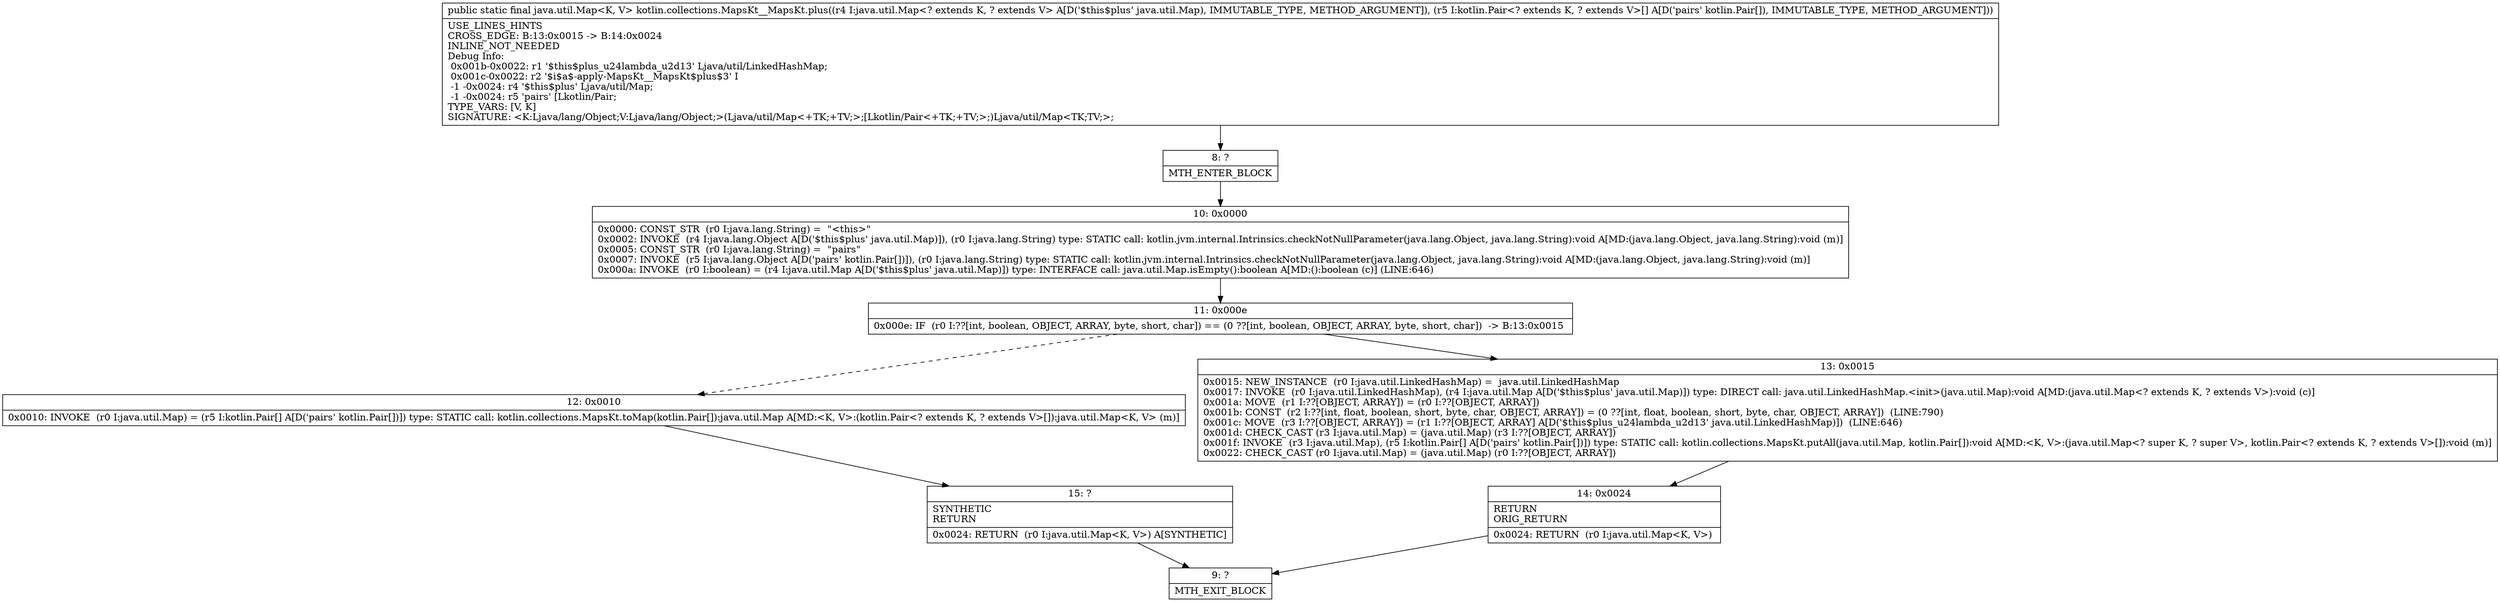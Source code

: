 digraph "CFG forkotlin.collections.MapsKt__MapsKt.plus(Ljava\/util\/Map;[Lkotlin\/Pair;)Ljava\/util\/Map;" {
Node_8 [shape=record,label="{8\:\ ?|MTH_ENTER_BLOCK\l}"];
Node_10 [shape=record,label="{10\:\ 0x0000|0x0000: CONST_STR  (r0 I:java.lang.String) =  \"\<this\>\" \l0x0002: INVOKE  (r4 I:java.lang.Object A[D('$this$plus' java.util.Map)]), (r0 I:java.lang.String) type: STATIC call: kotlin.jvm.internal.Intrinsics.checkNotNullParameter(java.lang.Object, java.lang.String):void A[MD:(java.lang.Object, java.lang.String):void (m)]\l0x0005: CONST_STR  (r0 I:java.lang.String) =  \"pairs\" \l0x0007: INVOKE  (r5 I:java.lang.Object A[D('pairs' kotlin.Pair[])]), (r0 I:java.lang.String) type: STATIC call: kotlin.jvm.internal.Intrinsics.checkNotNullParameter(java.lang.Object, java.lang.String):void A[MD:(java.lang.Object, java.lang.String):void (m)]\l0x000a: INVOKE  (r0 I:boolean) = (r4 I:java.util.Map A[D('$this$plus' java.util.Map)]) type: INTERFACE call: java.util.Map.isEmpty():boolean A[MD:():boolean (c)] (LINE:646)\l}"];
Node_11 [shape=record,label="{11\:\ 0x000e|0x000e: IF  (r0 I:??[int, boolean, OBJECT, ARRAY, byte, short, char]) == (0 ??[int, boolean, OBJECT, ARRAY, byte, short, char])  \-\> B:13:0x0015 \l}"];
Node_12 [shape=record,label="{12\:\ 0x0010|0x0010: INVOKE  (r0 I:java.util.Map) = (r5 I:kotlin.Pair[] A[D('pairs' kotlin.Pair[])]) type: STATIC call: kotlin.collections.MapsKt.toMap(kotlin.Pair[]):java.util.Map A[MD:\<K, V\>:(kotlin.Pair\<? extends K, ? extends V\>[]):java.util.Map\<K, V\> (m)]\l}"];
Node_15 [shape=record,label="{15\:\ ?|SYNTHETIC\lRETURN\l|0x0024: RETURN  (r0 I:java.util.Map\<K, V\>) A[SYNTHETIC]\l}"];
Node_9 [shape=record,label="{9\:\ ?|MTH_EXIT_BLOCK\l}"];
Node_13 [shape=record,label="{13\:\ 0x0015|0x0015: NEW_INSTANCE  (r0 I:java.util.LinkedHashMap) =  java.util.LinkedHashMap \l0x0017: INVOKE  (r0 I:java.util.LinkedHashMap), (r4 I:java.util.Map A[D('$this$plus' java.util.Map)]) type: DIRECT call: java.util.LinkedHashMap.\<init\>(java.util.Map):void A[MD:(java.util.Map\<? extends K, ? extends V\>):void (c)]\l0x001a: MOVE  (r1 I:??[OBJECT, ARRAY]) = (r0 I:??[OBJECT, ARRAY]) \l0x001b: CONST  (r2 I:??[int, float, boolean, short, byte, char, OBJECT, ARRAY]) = (0 ??[int, float, boolean, short, byte, char, OBJECT, ARRAY])  (LINE:790)\l0x001c: MOVE  (r3 I:??[OBJECT, ARRAY]) = (r1 I:??[OBJECT, ARRAY] A[D('$this$plus_u24lambda_u2d13' java.util.LinkedHashMap)])  (LINE:646)\l0x001d: CHECK_CAST (r3 I:java.util.Map) = (java.util.Map) (r3 I:??[OBJECT, ARRAY]) \l0x001f: INVOKE  (r3 I:java.util.Map), (r5 I:kotlin.Pair[] A[D('pairs' kotlin.Pair[])]) type: STATIC call: kotlin.collections.MapsKt.putAll(java.util.Map, kotlin.Pair[]):void A[MD:\<K, V\>:(java.util.Map\<? super K, ? super V\>, kotlin.Pair\<? extends K, ? extends V\>[]):void (m)]\l0x0022: CHECK_CAST (r0 I:java.util.Map) = (java.util.Map) (r0 I:??[OBJECT, ARRAY]) \l}"];
Node_14 [shape=record,label="{14\:\ 0x0024|RETURN\lORIG_RETURN\l|0x0024: RETURN  (r0 I:java.util.Map\<K, V\>) \l}"];
MethodNode[shape=record,label="{public static final java.util.Map\<K, V\> kotlin.collections.MapsKt__MapsKt.plus((r4 I:java.util.Map\<? extends K, ? extends V\> A[D('$this$plus' java.util.Map), IMMUTABLE_TYPE, METHOD_ARGUMENT]), (r5 I:kotlin.Pair\<? extends K, ? extends V\>[] A[D('pairs' kotlin.Pair[]), IMMUTABLE_TYPE, METHOD_ARGUMENT]))  | USE_LINES_HINTS\lCROSS_EDGE: B:13:0x0015 \-\> B:14:0x0024\lINLINE_NOT_NEEDED\lDebug Info:\l  0x001b\-0x0022: r1 '$this$plus_u24lambda_u2d13' Ljava\/util\/LinkedHashMap;\l  0x001c\-0x0022: r2 '$i$a$\-apply\-MapsKt__MapsKt$plus$3' I\l  \-1 \-0x0024: r4 '$this$plus' Ljava\/util\/Map;\l  \-1 \-0x0024: r5 'pairs' [Lkotlin\/Pair;\lTYPE_VARS: [V, K]\lSIGNATURE: \<K:Ljava\/lang\/Object;V:Ljava\/lang\/Object;\>(Ljava\/util\/Map\<+TK;+TV;\>;[Lkotlin\/Pair\<+TK;+TV;\>;)Ljava\/util\/Map\<TK;TV;\>;\l}"];
MethodNode -> Node_8;Node_8 -> Node_10;
Node_10 -> Node_11;
Node_11 -> Node_12[style=dashed];
Node_11 -> Node_13;
Node_12 -> Node_15;
Node_15 -> Node_9;
Node_13 -> Node_14;
Node_14 -> Node_9;
}

